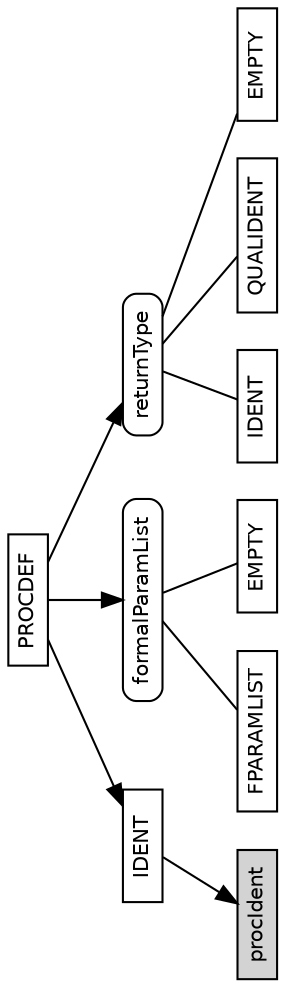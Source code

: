 /* AST node diagram generator script collection for M2C, M2J and M2Sharp.
 *
 * Copyright (c) 2016 The Modula-2 Software Foundation
 *
 * Author & Maintainer: Benjamin Kowarsch <org.m2sf>
 *
 * @synopsis
 *
 * The M2C, M2J and M2Sharp compilers are multi-dialect Modula-2 translators
 * and compilers respectively targeting C99, Java/JVM and C#/CLR, sharing a
 * common abstract syntax tree (AST) specification.
 *
 * The AST node diagram generator script collection consists of Graphviz DOT
 * descriptions for all AST node types of the common AST specification.
 *
 * The Graphviz dot utility is required to generate the diagrams. 
 * It may be obtained from http://www.graphviz.org/download.php.
 *
 * @repository
 *
 * https://github.com/m2sf/m2-ast-node-diagrams
 *
 * @file
 *
 * procdef.dot
 *
 * PROCDEF node diagram.
 *
 * Usage: $ dot procdef.dot -Tps > procdef.ps
 *
 * @license
 *
 * This is free software: you can redistribute and/or modify it under the
 * terms of the GNU Lesser General Public License (LGPL) either version 2.1
 * or at your choice version 3 as published by the Free Software Foundation.
 * However, you may not alter the copyright, author and license information.
 *
 * It is distributed in the hope that it will be useful,  but WITHOUT
 * ANY WARRANTY; without even the implied warranty of MERCHANTABILITY or
 * FITNESS FOR A PARTICULAR PURPOSE.  Read the license for more details.
 *
 * You should have received a copy of the GNU Lesser General Public License.
 * If not, see <https://www.gnu.org/copyleft/lesser.html>.
 *
 * NB: Components in the domain part of email addresses are in reverse order.
 */

/*** PROCDEF Node ***/

digraph PROCDEF {
  graph [orientation=landscape,fontname=helvetica];
  node [fontname=helvetica,fontsize=10,shape=box,height=0.25];
  
  node [style=solid];
  edge [arrowhead=normal];
  PROCDEF -> { id0 id1 id2 };
  id0 [label="IDENT"];
  id1 [label="formalParamList",style=rounded];
  id2 [label="returnType",style=rounded];
  
  id0 -> procIdent;
  procIdent [style=filled,fillcolor=lightgrey];
  
  edge [arrowhead=none];
  id1 -> { id3 id4 };
  
  id3 [label="FPARAMLIST"];
  id4 [label="EMPTY"];
  
  id2 -> { id5 id6 id7 };
  id5 [label="IDENT"];
  id6 [label="QUALIDENT"];
  id7 [label="EMPTY"];
}

/* END OF FILE */